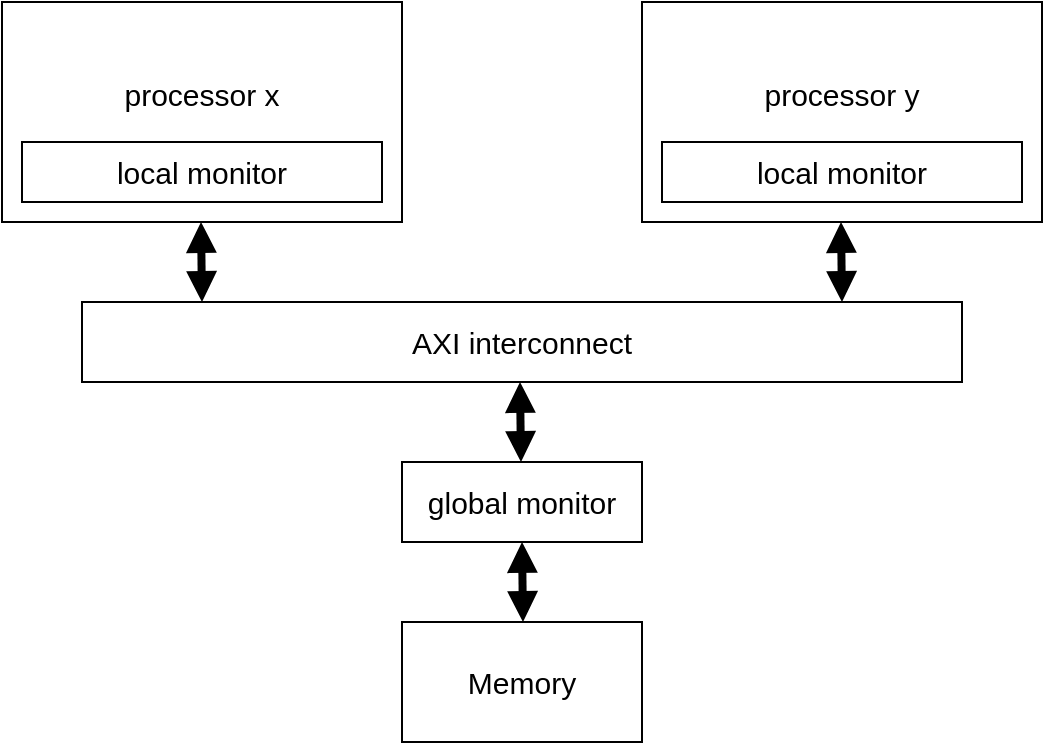 <mxfile version="12.2.2" type="device" pages="1"><diagram id="ovu7Oy220d_oIz0rufib" name="Page-1"><mxGraphModel dx="893" dy="661" grid="1" gridSize="10" guides="1" tooltips="1" connect="1" arrows="1" fold="1" page="1" pageScale="1" pageWidth="827" pageHeight="1169" math="0" shadow="0"><root><mxCell id="0"/><mxCell id="1" parent="0"/><mxCell id="h5Yp0Zz7uJcOppXWPRQF-1" value="&lt;font style=&quot;font-size: 15px&quot;&gt;processor x&lt;br&gt;&lt;br&gt;&lt;/font&gt;" style="rounded=0;whiteSpace=wrap;html=1;" vertex="1" parent="1"><mxGeometry x="120" y="170" width="200" height="110" as="geometry"/></mxCell><mxCell id="h5Yp0Zz7uJcOppXWPRQF-3" value="&lt;font style=&quot;font-size: 15px&quot;&gt;AXI interconnect&lt;/font&gt;" style="rounded=0;whiteSpace=wrap;html=1;" vertex="1" parent="1"><mxGeometry x="160" y="320" width="440" height="40" as="geometry"/></mxCell><mxCell id="h5Yp0Zz7uJcOppXWPRQF-4" value="&lt;font style=&quot;font-size: 15px&quot;&gt;Memory&lt;/font&gt;" style="rounded=0;whiteSpace=wrap;html=1;" vertex="1" parent="1"><mxGeometry x="320" y="480" width="120" height="60" as="geometry"/></mxCell><mxCell id="h5Yp0Zz7uJcOppXWPRQF-5" value="&lt;font style=&quot;font-size: 15px&quot;&gt;global monitor&lt;/font&gt;" style="rounded=0;whiteSpace=wrap;html=1;" vertex="1" parent="1"><mxGeometry x="320" y="400" width="120" height="40" as="geometry"/></mxCell><mxCell id="h5Yp0Zz7uJcOppXWPRQF-6" value="&lt;span style=&quot;white-space: normal&quot;&gt;&lt;font style=&quot;font-size: 15px&quot;&gt;processor y&lt;br&gt;&lt;br&gt;&lt;/font&gt;&lt;/span&gt;" style="rounded=0;whiteSpace=wrap;html=1;" vertex="1" parent="1"><mxGeometry x="440" y="170" width="200" height="110" as="geometry"/></mxCell><mxCell id="h5Yp0Zz7uJcOppXWPRQF-7" value="" style="endArrow=block;startArrow=block;html=1;endSize=5;startSize=5;strokeWidth=4;startFill=1;endFill=1;" edge="1" parent="1"><mxGeometry width="50" height="50" relative="1" as="geometry"><mxPoint x="220" y="320" as="sourcePoint"/><mxPoint x="219.5" y="280" as="targetPoint"/></mxGeometry></mxCell><mxCell id="h5Yp0Zz7uJcOppXWPRQF-8" value="" style="endArrow=block;startArrow=block;html=1;endSize=5;startSize=5;strokeWidth=4;startFill=1;endFill=1;" edge="1" parent="1"><mxGeometry width="50" height="50" relative="1" as="geometry"><mxPoint x="540" y="320.0" as="sourcePoint"/><mxPoint x="539.5" y="280.0" as="targetPoint"/></mxGeometry></mxCell><mxCell id="h5Yp0Zz7uJcOppXWPRQF-9" value="" style="endArrow=block;startArrow=block;html=1;endSize=5;startSize=5;strokeWidth=4;startFill=1;endFill=1;" edge="1" parent="1"><mxGeometry width="50" height="50" relative="1" as="geometry"><mxPoint x="379.5" y="400.0" as="sourcePoint"/><mxPoint x="379" y="360.0" as="targetPoint"/></mxGeometry></mxCell><mxCell id="h5Yp0Zz7uJcOppXWPRQF-10" value="" style="endArrow=block;startArrow=block;html=1;endSize=5;startSize=5;strokeWidth=4;startFill=1;endFill=1;" edge="1" parent="1"><mxGeometry width="50" height="50" relative="1" as="geometry"><mxPoint x="380.5" y="480" as="sourcePoint"/><mxPoint x="380" y="440.0" as="targetPoint"/></mxGeometry></mxCell><mxCell id="h5Yp0Zz7uJcOppXWPRQF-11" value="&lt;font style=&quot;font-size: 15px&quot;&gt;local monitor&lt;/font&gt;" style="rounded=0;whiteSpace=wrap;html=1;" vertex="1" parent="1"><mxGeometry x="130" y="240" width="180" height="30" as="geometry"/></mxCell><mxCell id="h5Yp0Zz7uJcOppXWPRQF-12" value="&lt;font style=&quot;font-size: 15px&quot;&gt;local monitor&lt;/font&gt;" style="rounded=0;whiteSpace=wrap;html=1;" vertex="1" parent="1"><mxGeometry x="450" y="240" width="180" height="30" as="geometry"/></mxCell></root></mxGraphModel></diagram></mxfile>